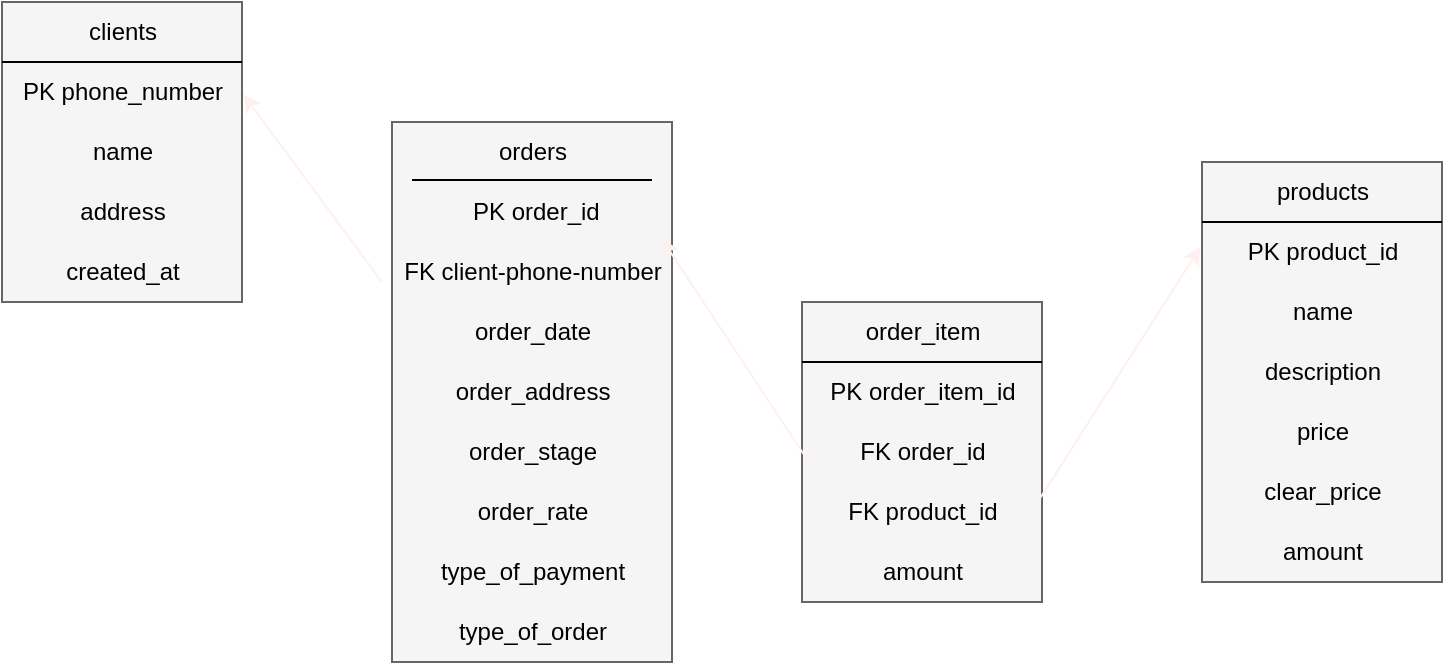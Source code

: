<mxfile>
    <diagram id="L6vUKGnReykFcoIMtpMp" name="Page-1">
        <mxGraphModel dx="877" dy="660" grid="1" gridSize="10" guides="1" tooltips="1" connect="1" arrows="1" fold="1" page="1" pageScale="1" pageWidth="850" pageHeight="1100" math="0" shadow="0">
            <root>
                <mxCell id="0"/>
                <mxCell id="1" parent="0"/>
                <mxCell id="2" value="" style="rounded=0;whiteSpace=wrap;html=1;fillColor=#f5f5f5;strokeColor=#666666;fontColor=#333333;" parent="1" vertex="1">
                    <mxGeometry x="40" y="160" width="120" height="150" as="geometry"/>
                </mxCell>
                <mxCell id="3" value="clients" style="text;html=1;align=center;verticalAlign=middle;resizable=0;points=[];autosize=1;fontColor=#000000;" parent="1" vertex="1">
                    <mxGeometry x="70" y="160" width="60" height="30" as="geometry"/>
                </mxCell>
                <mxCell id="7" value="" style="endArrow=none;html=1;fontColor=#000000;strokeColor=#000000;" parent="1" edge="1">
                    <mxGeometry width="50" height="50" relative="1" as="geometry">
                        <mxPoint x="40" y="190" as="sourcePoint"/>
                        <mxPoint x="160" y="190" as="targetPoint"/>
                    </mxGeometry>
                </mxCell>
                <mxCell id="8" value="PK phone_number" style="text;html=1;align=center;verticalAlign=middle;resizable=0;points=[];autosize=1;fontColor=#000000;" parent="1" vertex="1">
                    <mxGeometry x="40" y="190" width="120" height="30" as="geometry"/>
                </mxCell>
                <mxCell id="10" value="name" style="text;html=1;align=center;verticalAlign=middle;resizable=0;points=[];autosize=1;fontColor=#000000;" parent="1" vertex="1">
                    <mxGeometry x="75" y="220" width="50" height="30" as="geometry"/>
                </mxCell>
                <mxCell id="12" value="address" style="text;html=1;align=center;verticalAlign=middle;resizable=0;points=[];autosize=1;fontColor=#000000;" parent="1" vertex="1">
                    <mxGeometry x="65" y="250" width="70" height="30" as="geometry"/>
                </mxCell>
                <mxCell id="13" value="created_at" style="text;html=1;align=center;verticalAlign=middle;resizable=0;points=[];autosize=1;fontColor=#000000;" parent="1" vertex="1">
                    <mxGeometry x="60" y="280" width="80" height="30" as="geometry"/>
                </mxCell>
                <mxCell id="14" value="" style="rounded=0;whiteSpace=wrap;html=1;fillColor=#f5f5f5;strokeColor=#666666;fontColor=#333333;" parent="1" vertex="1">
                    <mxGeometry x="640" y="240" width="120" height="210" as="geometry"/>
                </mxCell>
                <mxCell id="17" value="products" style="text;html=1;align=center;verticalAlign=middle;resizable=0;points=[];autosize=1;fontColor=#000000;" parent="1" vertex="1">
                    <mxGeometry x="665" y="240" width="70" height="30" as="geometry"/>
                </mxCell>
                <mxCell id="18" value="" style="endArrow=none;html=1;fontColor=#000000;strokeColor=#000000;" parent="1" edge="1">
                    <mxGeometry width="50" height="50" relative="1" as="geometry">
                        <mxPoint x="640" y="270" as="sourcePoint"/>
                        <mxPoint x="760" y="270" as="targetPoint"/>
                    </mxGeometry>
                </mxCell>
                <mxCell id="19" value="PK product_id" style="text;html=1;align=center;verticalAlign=middle;resizable=0;points=[];autosize=1;fontColor=#000000;" parent="1" vertex="1">
                    <mxGeometry x="650" y="270" width="100" height="30" as="geometry"/>
                </mxCell>
                <mxCell id="20" value="name" style="text;html=1;align=center;verticalAlign=middle;resizable=0;points=[];autosize=1;fontColor=#000000;" parent="1" vertex="1">
                    <mxGeometry x="675" y="300" width="50" height="30" as="geometry"/>
                </mxCell>
                <mxCell id="21" value="description" style="text;html=1;align=center;verticalAlign=middle;resizable=0;points=[];autosize=1;fontColor=#000000;" parent="1" vertex="1">
                    <mxGeometry x="660" y="330" width="80" height="30" as="geometry"/>
                </mxCell>
                <mxCell id="22" value="price" style="text;html=1;align=center;verticalAlign=middle;resizable=0;points=[];autosize=1;fontColor=#000000;" parent="1" vertex="1">
                    <mxGeometry x="675" y="360" width="50" height="30" as="geometry"/>
                </mxCell>
                <mxCell id="23" value="amount" style="text;html=1;align=center;verticalAlign=middle;resizable=0;points=[];autosize=1;fontColor=#000000;" parent="1" vertex="1">
                    <mxGeometry x="670" y="420" width="60" height="30" as="geometry"/>
                </mxCell>
                <mxCell id="26" value="" style="rounded=0;whiteSpace=wrap;html=1;fillColor=#f5f5f5;strokeColor=#666666;fontColor=#333333;" parent="1" vertex="1">
                    <mxGeometry x="235" y="220" width="140" height="270" as="geometry"/>
                </mxCell>
                <mxCell id="24" value="orders" style="text;html=1;align=center;verticalAlign=middle;resizable=0;points=[];autosize=1;fontColor=#000000;" parent="1" vertex="1">
                    <mxGeometry x="275" y="220" width="60" height="30" as="geometry"/>
                </mxCell>
                <mxCell id="25" value="" style="endArrow=none;html=1;fontColor=#000000;strokeColor=#000000;" parent="1" edge="1">
                    <mxGeometry width="50" height="50" relative="1" as="geometry">
                        <mxPoint x="245" y="249" as="sourcePoint"/>
                        <mxPoint x="365" y="249" as="targetPoint"/>
                    </mxGeometry>
                </mxCell>
                <mxCell id="27" value="&amp;nbsp;PK order_id" style="text;html=1;align=center;verticalAlign=middle;resizable=0;points=[];autosize=1;fontColor=#000000;" parent="1" vertex="1">
                    <mxGeometry x="260" y="250" width="90" height="30" as="geometry"/>
                </mxCell>
                <mxCell id="48" style="edgeStyle=none;html=1;entryX=1.005;entryY=0.539;entryDx=0;entryDy=0;entryPerimeter=0;strokeColor=#FFF0F0;fontColor=#000000;" parent="1" target="8" edge="1">
                    <mxGeometry relative="1" as="geometry">
                        <mxPoint x="230" y="300" as="sourcePoint"/>
                    </mxGeometry>
                </mxCell>
                <mxCell id="30" value="FK client-phone-number" style="text;html=1;align=center;verticalAlign=middle;resizable=0;points=[];autosize=1;fontColor=#000000;" parent="1" vertex="1">
                    <mxGeometry x="230" y="280" width="150" height="30" as="geometry"/>
                </mxCell>
                <mxCell id="34" value="order_date" style="text;html=1;align=center;verticalAlign=middle;resizable=0;points=[];autosize=1;fontColor=#000000;" parent="1" vertex="1">
                    <mxGeometry x="265" y="310" width="80" height="30" as="geometry"/>
                </mxCell>
                <mxCell id="35" value="" style="rounded=0;whiteSpace=wrap;html=1;fillColor=#f5f5f5;strokeColor=#666666;fontColor=#333333;" parent="1" vertex="1">
                    <mxGeometry x="440" y="310" width="120" height="150" as="geometry"/>
                </mxCell>
                <mxCell id="36" value="order_item" style="text;html=1;align=center;verticalAlign=middle;resizable=0;points=[];autosize=1;fontColor=#000000;" parent="1" vertex="1">
                    <mxGeometry x="460" y="310" width="80" height="30" as="geometry"/>
                </mxCell>
                <mxCell id="37" value="" style="endArrow=none;html=1;fontColor=#000000;strokeColor=#000000;" parent="1" edge="1">
                    <mxGeometry width="50" height="50" relative="1" as="geometry">
                        <mxPoint x="440" y="340" as="sourcePoint"/>
                        <mxPoint x="560" y="340" as="targetPoint"/>
                    </mxGeometry>
                </mxCell>
                <mxCell id="38" value="PK order_item_id" style="text;html=1;align=center;verticalAlign=middle;resizable=0;points=[];autosize=1;fontColor=#000000;" parent="1" vertex="1">
                    <mxGeometry x="440" y="340" width="120" height="30" as="geometry"/>
                </mxCell>
                <mxCell id="49" style="edgeStyle=none;html=1;entryX=0.964;entryY=0.217;entryDx=0;entryDy=0;entryPerimeter=0;strokeColor=#FFF0F0;fontColor=#000000;" parent="1" target="26" edge="1">
                    <mxGeometry relative="1" as="geometry">
                        <mxPoint x="450" y="400" as="sourcePoint"/>
                    </mxGeometry>
                </mxCell>
                <mxCell id="39" value="FK order_id" style="text;html=1;align=center;verticalAlign=middle;resizable=0;points=[];autosize=1;fontColor=#000000;" parent="1" vertex="1">
                    <mxGeometry x="455" y="370" width="90" height="30" as="geometry"/>
                </mxCell>
                <mxCell id="50" style="edgeStyle=none;html=1;entryX=-0.006;entryY=0.202;entryDx=0;entryDy=0;entryPerimeter=0;strokeColor=#FFF0F0;fontColor=#000000;exitX=1.025;exitY=0.612;exitDx=0;exitDy=0;exitPerimeter=0;" parent="1" source="40" target="14" edge="1">
                    <mxGeometry relative="1" as="geometry"/>
                </mxCell>
                <mxCell id="40" value="FK product_id" style="text;html=1;align=center;verticalAlign=middle;resizable=0;points=[];autosize=1;fontColor=#000000;" parent="1" vertex="1">
                    <mxGeometry x="450" y="400" width="100" height="30" as="geometry"/>
                </mxCell>
                <mxCell id="41" value="amount" style="text;html=1;align=center;verticalAlign=middle;resizable=0;points=[];autosize=1;fontColor=#000000;" parent="1" vertex="1">
                    <mxGeometry x="470" y="430" width="60" height="30" as="geometry"/>
                </mxCell>
                <mxCell id="44" value="clear_price" style="text;html=1;align=center;verticalAlign=middle;resizable=0;points=[];autosize=1;fontColor=#000000;" parent="1" vertex="1">
                    <mxGeometry x="660" y="390" width="80" height="30" as="geometry"/>
                </mxCell>
                <mxCell id="51" value="type_of_payment" style="text;html=1;align=center;verticalAlign=middle;resizable=0;points=[];autosize=1;fontColor=#000000;" parent="1" vertex="1">
                    <mxGeometry x="245" y="430" width="120" height="30" as="geometry"/>
                </mxCell>
                <mxCell id="52" value="order_address" style="text;html=1;align=center;verticalAlign=middle;resizable=0;points=[];autosize=1;fontColor=#000000;" parent="1" vertex="1">
                    <mxGeometry x="255" y="340" width="100" height="30" as="geometry"/>
                </mxCell>
                <mxCell id="53" value="order_stage" style="text;html=1;align=center;verticalAlign=middle;resizable=0;points=[];autosize=1;fontColor=#000000;" parent="1" vertex="1">
                    <mxGeometry x="260" y="370" width="90" height="30" as="geometry"/>
                </mxCell>
                <mxCell id="54" value="order_rate" style="text;html=1;align=center;verticalAlign=middle;resizable=0;points=[];autosize=1;fontColor=#000000;" parent="1" vertex="1">
                    <mxGeometry x="265" y="400" width="80" height="30" as="geometry"/>
                </mxCell>
                <mxCell id="55" value="type_of_order" style="text;html=1;align=center;verticalAlign=middle;resizable=0;points=[];autosize=1;fontColor=#000000;" parent="1" vertex="1">
                    <mxGeometry x="255" y="460" width="100" height="30" as="geometry"/>
                </mxCell>
            </root>
        </mxGraphModel>
    </diagram>
</mxfile>